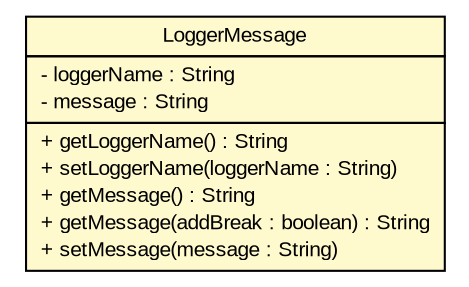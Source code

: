 #!/usr/local/bin/dot
#
# Class diagram 
# Generated by UMLGraph version 5.2 (http://www.umlgraph.org/)
#

digraph G {
	edge [fontname="arial",fontsize=10,labelfontname="arial",labelfontsize=10];
	node [fontname="arial",fontsize=10,shape=plaintext];
	nodesep=0.25;
	ranksep=0.5;
	// tud.iir.helper.LoggerMessage
	c40284 [label=<<table title="tud.iir.helper.LoggerMessage" border="0" cellborder="1" cellspacing="0" cellpadding="2" port="p" bgcolor="lemonChiffon" href="./LoggerMessage.html">
		<tr><td><table border="0" cellspacing="0" cellpadding="1">
<tr><td align="center" balign="center"> LoggerMessage </td></tr>
		</table></td></tr>
		<tr><td><table border="0" cellspacing="0" cellpadding="1">
<tr><td align="left" balign="left"> - loggerName : String </td></tr>
<tr><td align="left" balign="left"> - message : String </td></tr>
		</table></td></tr>
		<tr><td><table border="0" cellspacing="0" cellpadding="1">
<tr><td align="left" balign="left"> + getLoggerName() : String </td></tr>
<tr><td align="left" balign="left"> + setLoggerName(loggerName : String) </td></tr>
<tr><td align="left" balign="left"> + getMessage() : String </td></tr>
<tr><td align="left" balign="left"> + getMessage(addBreak : boolean) : String </td></tr>
<tr><td align="left" balign="left"> + setMessage(message : String) </td></tr>
		</table></td></tr>
		</table>>, fontname="arial", fontcolor="black", fontsize=10.0];
}

